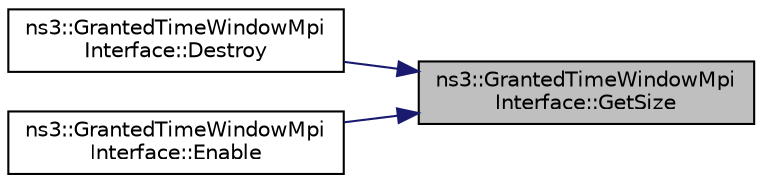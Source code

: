 digraph "ns3::GrantedTimeWindowMpiInterface::GetSize"
{
 // LATEX_PDF_SIZE
  edge [fontname="Helvetica",fontsize="10",labelfontname="Helvetica",labelfontsize="10"];
  node [fontname="Helvetica",fontsize="10",shape=record];
  rankdir="RL";
  Node1 [label="ns3::GrantedTimeWindowMpi\lInterface::GetSize",height=0.2,width=0.4,color="black", fillcolor="grey75", style="filled", fontcolor="black",tooltip="Get the number of ranks used by ns-3."];
  Node1 -> Node2 [dir="back",color="midnightblue",fontsize="10",style="solid",fontname="Helvetica"];
  Node2 [label="ns3::GrantedTimeWindowMpi\lInterface::Destroy",height=0.2,width=0.4,color="black", fillcolor="white", style="filled",URL="$classns3_1_1_granted_time_window_mpi_interface.html#a85859e199ad4146e065d62fd652a7867",tooltip="Deletes storage used by the parallel environment."];
  Node1 -> Node3 [dir="back",color="midnightblue",fontsize="10",style="solid",fontname="Helvetica"];
  Node3 [label="ns3::GrantedTimeWindowMpi\lInterface::Enable",height=0.2,width=0.4,color="black", fillcolor="white", style="filled",URL="$classns3_1_1_granted_time_window_mpi_interface.html#a0848cc765a4ef07460e67628895b8cfd",tooltip="Setup the parallel communication interface using the specified communicator."];
}
